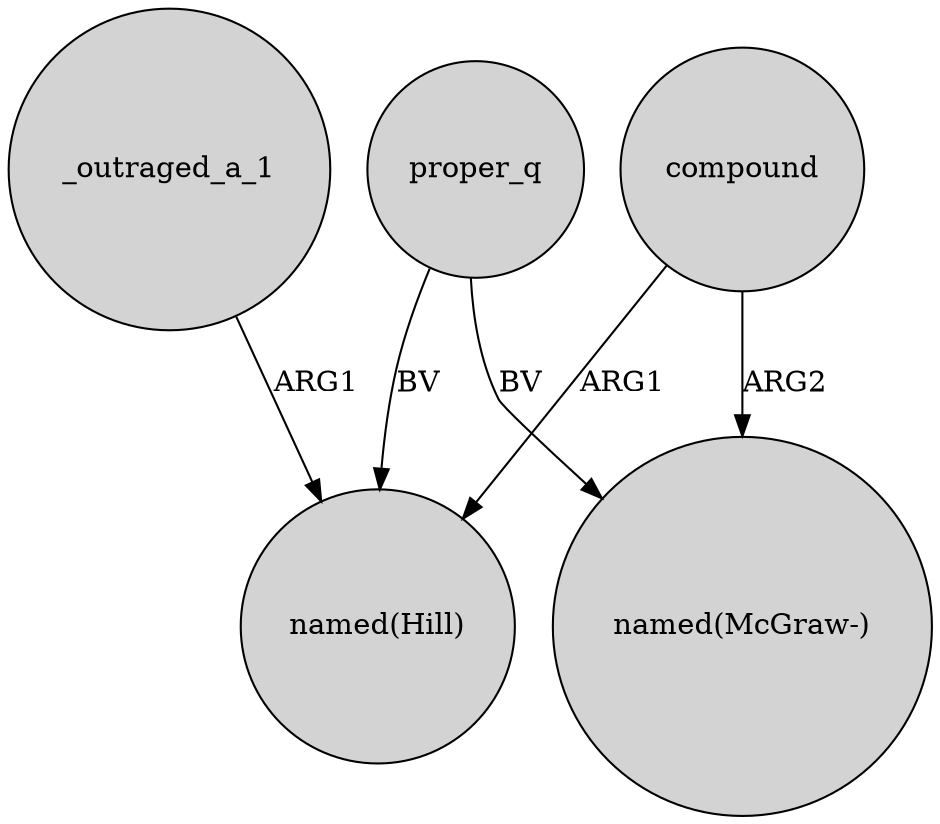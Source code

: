 digraph {
	node [shape=circle style=filled]
	compound -> "named(McGraw-)" [label=ARG2]
	proper_q -> "named(McGraw-)" [label=BV]
	compound -> "named(Hill)" [label=ARG1]
	proper_q -> "named(Hill)" [label=BV]
	_outraged_a_1 -> "named(Hill)" [label=ARG1]
}
